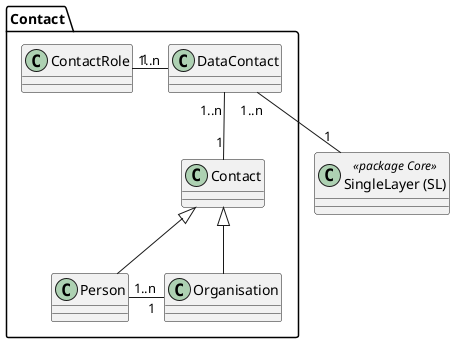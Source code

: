 @startuml
class "SingleLayer (SL)" as sl << package Core >>

package Contact {
	class "ContactRole" as cr
    class "DataContact" as dc
    class "Contact" as con
    class "Person" as pers
    class "Organisation" as org
}

sl "1" -up- "1..n" dc
cr "1 " -right- "1..n" dc
dc "1..n" -- "1" con

con <|-- pers
con <|-- org

pers "1..n" -right- "  1" org
@enduml